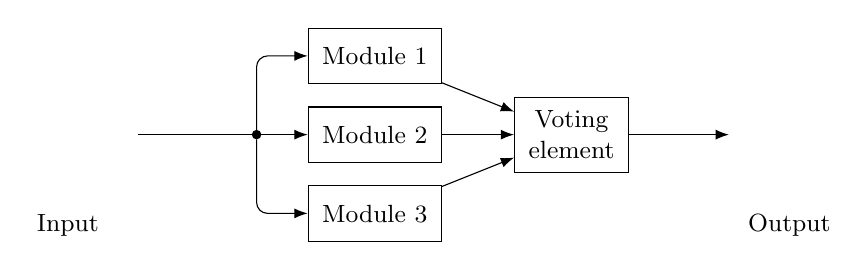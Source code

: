 \begin{tikzpicture}[
	textbox/.style={font=\small, draw, minimum width=30, minimum height=20, inner sep=5, align=center},
	circ/.style={circle, draw, minimum width=3, minimum height=3, inner sep=0, fill, align=center}
]
%text width
\node[textbox] (v1) at (-1,1) {Module 1};
\node[textbox] (v2) at (-1,0) {Module 2};
\node[textbox] (v4) at (-1,-1) {Module 3};
\node[textbox] (v5) at (1.5,0) {Voting\\element};
\node[circ] (v3) at (-2.5,0) {};
\draw  (v3) -- ++(-1.5,0) node[above right=-2] {\small Input};
\draw [-Latex, rounded corners] (v3) |- (v1);
\draw [-Latex, rounded corners] (v3) -- (v2);
\draw [-Latex, rounded corners] (v3) |- (v4);
\draw [-Latex] (v1) edge (v5);
\draw [-Latex] (v2) edge (v5);
\draw [-Latex] (v4) edge (v5);
\draw [-Latex] (v5) -- ++(2,0) node[above left=-2] {\small Output};
\end{tikzpicture}